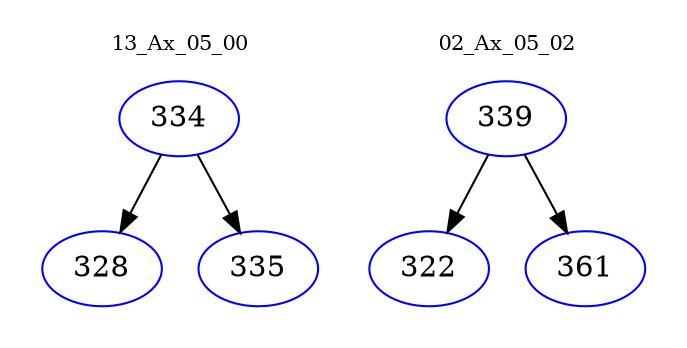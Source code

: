 digraph{
subgraph cluster_0 {
color = white
label = "13_Ax_05_00";
fontsize=10;
T0_334 [label="334", color="blue"]
T0_334 -> T0_328 [color="black"]
T0_328 [label="328", color="blue"]
T0_334 -> T0_335 [color="black"]
T0_335 [label="335", color="blue"]
}
subgraph cluster_1 {
color = white
label = "02_Ax_05_02";
fontsize=10;
T1_339 [label="339", color="blue"]
T1_339 -> T1_322 [color="black"]
T1_322 [label="322", color="blue"]
T1_339 -> T1_361 [color="black"]
T1_361 [label="361", color="blue"]
}
}
